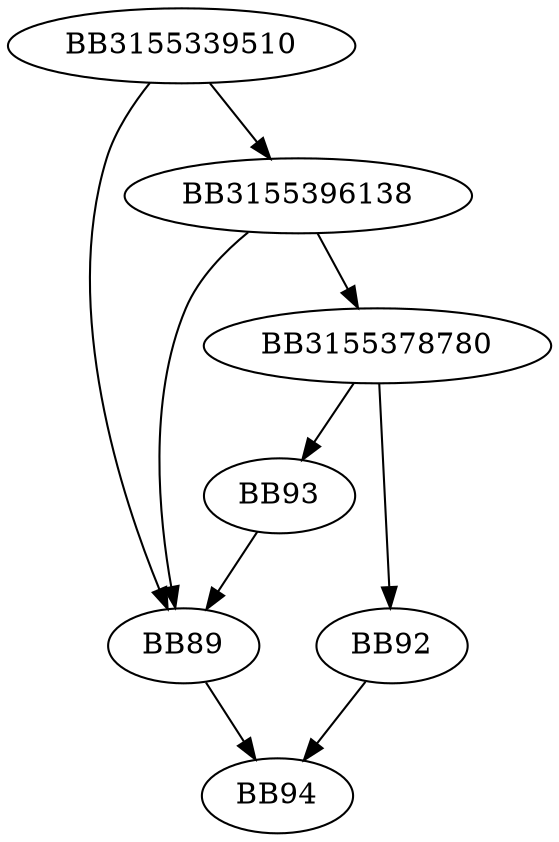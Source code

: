 digraph G{
	BB3155339510->BB89;
	BB3155339510->BB3155396138;
	BB3155396138->BB89;
	BB3155396138->BB3155378780;
	BB3155378780->BB92;
	BB3155378780->BB93;
	BB92->BB94;
	BB93->BB89;
	BB89->BB94;
}
